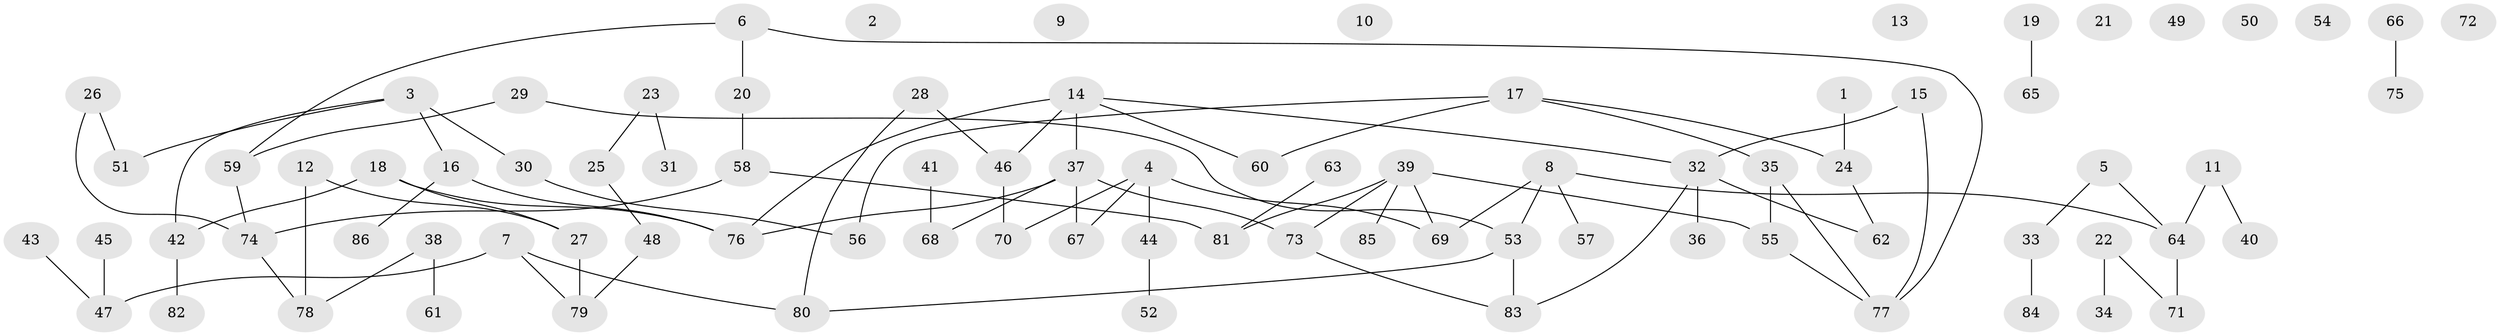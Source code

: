 // Generated by graph-tools (version 1.1) at 2025/39/03/09/25 04:39:26]
// undirected, 86 vertices, 92 edges
graph export_dot {
graph [start="1"]
  node [color=gray90,style=filled];
  1;
  2;
  3;
  4;
  5;
  6;
  7;
  8;
  9;
  10;
  11;
  12;
  13;
  14;
  15;
  16;
  17;
  18;
  19;
  20;
  21;
  22;
  23;
  24;
  25;
  26;
  27;
  28;
  29;
  30;
  31;
  32;
  33;
  34;
  35;
  36;
  37;
  38;
  39;
  40;
  41;
  42;
  43;
  44;
  45;
  46;
  47;
  48;
  49;
  50;
  51;
  52;
  53;
  54;
  55;
  56;
  57;
  58;
  59;
  60;
  61;
  62;
  63;
  64;
  65;
  66;
  67;
  68;
  69;
  70;
  71;
  72;
  73;
  74;
  75;
  76;
  77;
  78;
  79;
  80;
  81;
  82;
  83;
  84;
  85;
  86;
  1 -- 24;
  3 -- 16;
  3 -- 30;
  3 -- 42;
  3 -- 51;
  4 -- 44;
  4 -- 67;
  4 -- 69;
  4 -- 70;
  5 -- 33;
  5 -- 64;
  6 -- 20;
  6 -- 59;
  6 -- 77;
  7 -- 47;
  7 -- 79;
  7 -- 80;
  8 -- 53;
  8 -- 57;
  8 -- 64;
  8 -- 69;
  11 -- 40;
  11 -- 64;
  12 -- 27;
  12 -- 78;
  14 -- 32;
  14 -- 37;
  14 -- 46;
  14 -- 60;
  14 -- 76;
  15 -- 32;
  15 -- 77;
  16 -- 76;
  16 -- 86;
  17 -- 24;
  17 -- 35;
  17 -- 56;
  17 -- 60;
  18 -- 27;
  18 -- 42;
  18 -- 76;
  19 -- 65;
  20 -- 58;
  22 -- 34;
  22 -- 71;
  23 -- 25;
  23 -- 31;
  24 -- 62;
  25 -- 48;
  26 -- 51;
  26 -- 74;
  27 -- 79;
  28 -- 46;
  28 -- 80;
  29 -- 53;
  29 -- 59;
  30 -- 56;
  32 -- 36;
  32 -- 62;
  32 -- 83;
  33 -- 84;
  35 -- 55;
  35 -- 77;
  37 -- 67;
  37 -- 68;
  37 -- 73;
  37 -- 76;
  38 -- 61;
  38 -- 78;
  39 -- 55;
  39 -- 69;
  39 -- 73;
  39 -- 81;
  39 -- 85;
  41 -- 68;
  42 -- 82;
  43 -- 47;
  44 -- 52;
  45 -- 47;
  46 -- 70;
  48 -- 79;
  53 -- 80;
  53 -- 83;
  55 -- 77;
  58 -- 74;
  58 -- 81;
  59 -- 74;
  63 -- 81;
  64 -- 71;
  66 -- 75;
  73 -- 83;
  74 -- 78;
}
